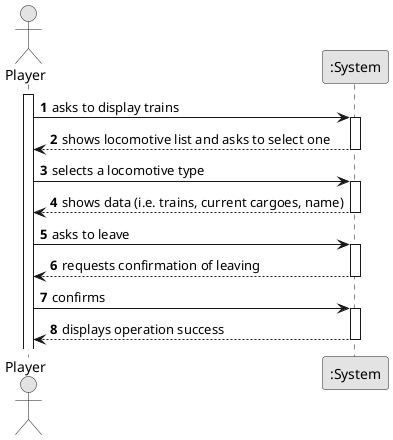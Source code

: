 @startuml
skinparam monochrome true
skinparam packageStyle rectangle
skinparam shadowing false

autonumber

actor "Player" as Employee
participant ":System" as System

activate Employee

    Employee -> System : asks to display trains
    activate System

        System --> Employee : shows locomotive list and asks to select one
    deactivate System

    Employee -> System : selects a locomotive type
    activate System

        System --> Employee : shows data (i.e. trains, current cargoes, name)
    deactivate System

    Employee -> System : asks to leave
    activate System

        System --> Employee : requests confirmation of leaving
    deactivate System

    Employee -> System : confirms
    activate System

        System --> Employee : displays operation success
    deactivate System
@enduml